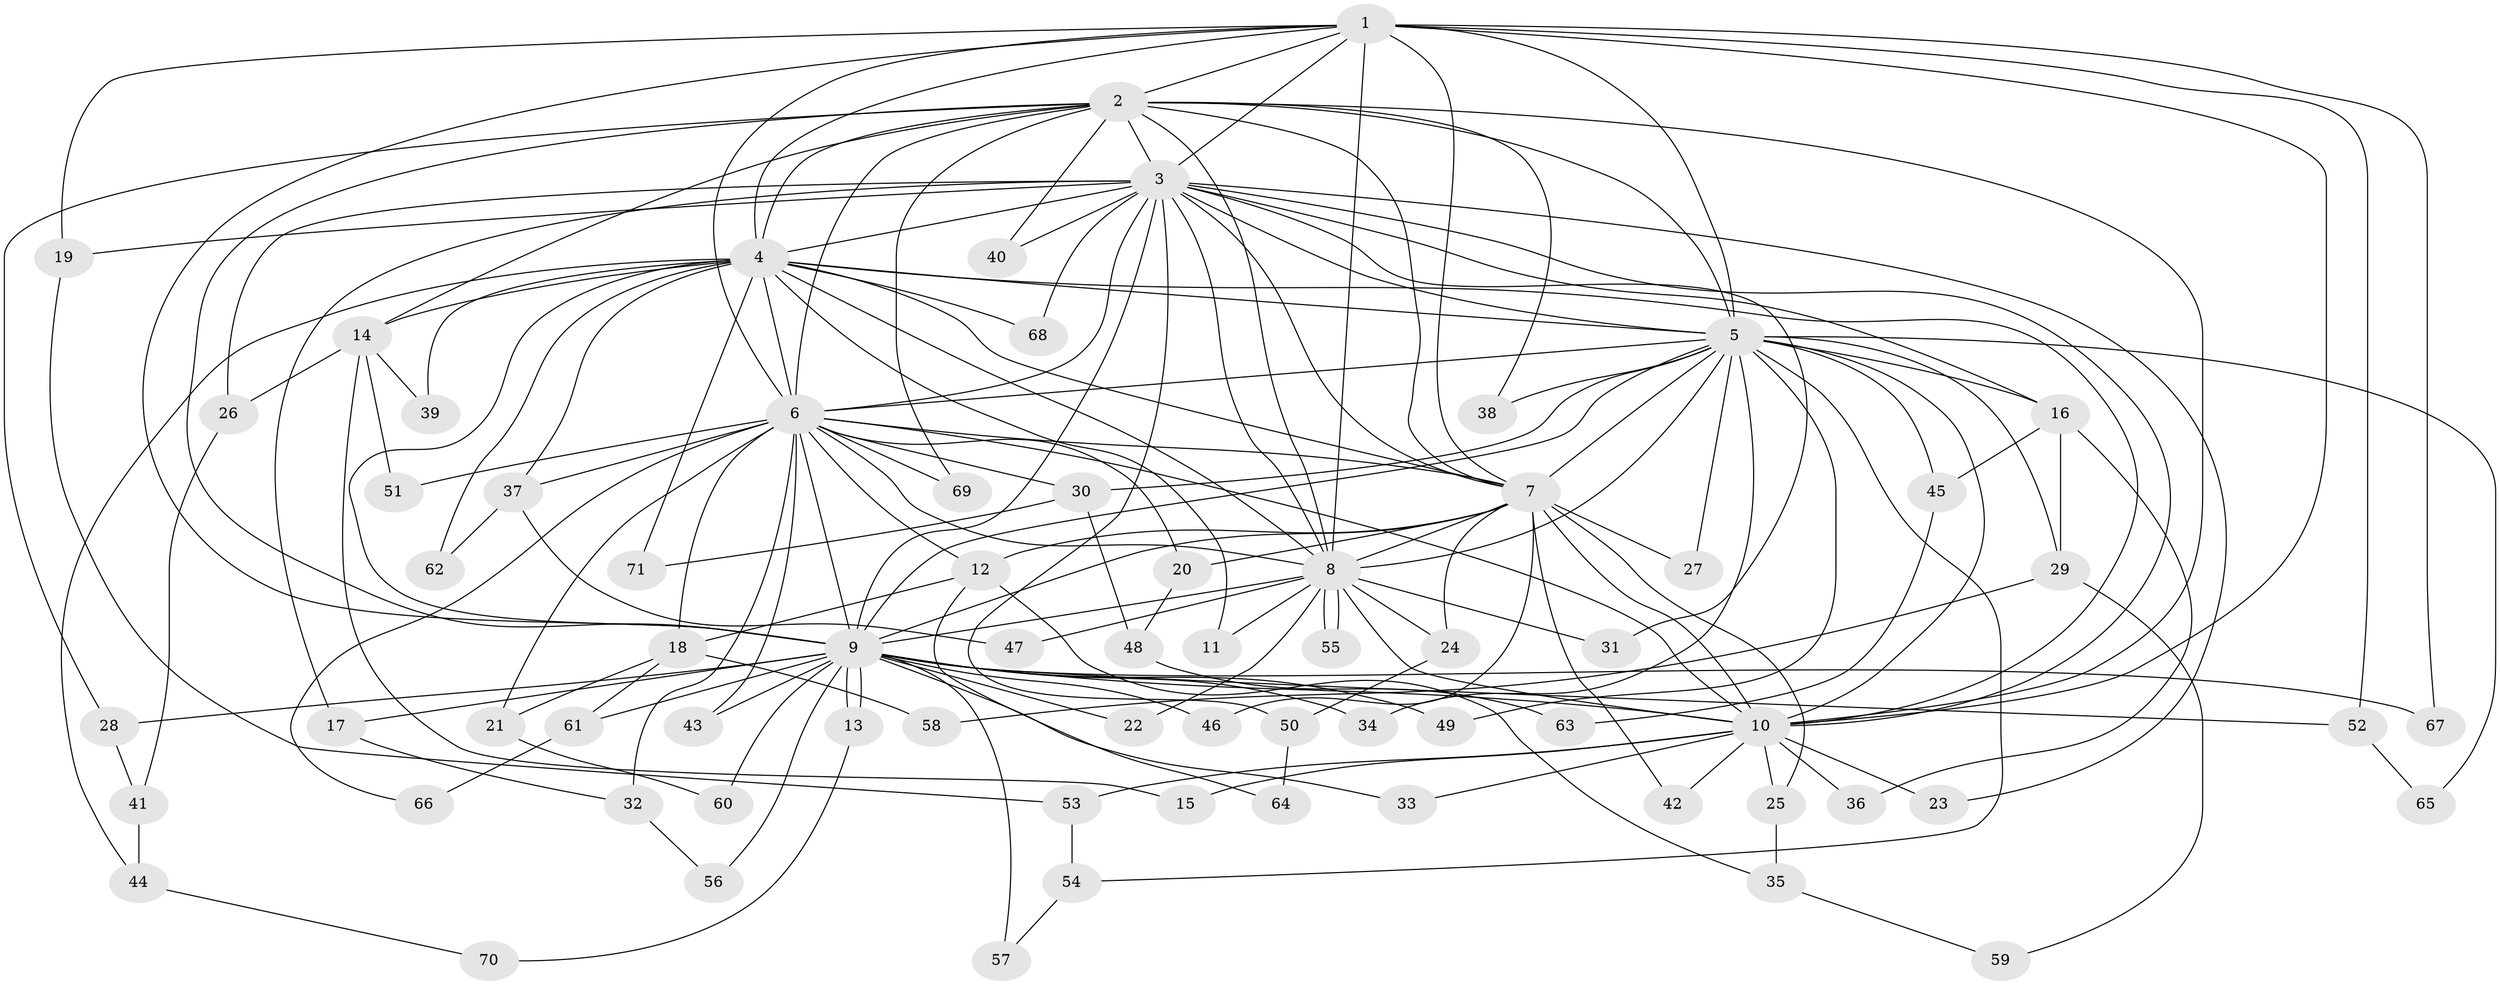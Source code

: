 // Generated by graph-tools (version 1.1) at 2025/01/03/09/25 03:01:30]
// undirected, 71 vertices, 167 edges
graph export_dot {
graph [start="1"]
  node [color=gray90,style=filled];
  1;
  2;
  3;
  4;
  5;
  6;
  7;
  8;
  9;
  10;
  11;
  12;
  13;
  14;
  15;
  16;
  17;
  18;
  19;
  20;
  21;
  22;
  23;
  24;
  25;
  26;
  27;
  28;
  29;
  30;
  31;
  32;
  33;
  34;
  35;
  36;
  37;
  38;
  39;
  40;
  41;
  42;
  43;
  44;
  45;
  46;
  47;
  48;
  49;
  50;
  51;
  52;
  53;
  54;
  55;
  56;
  57;
  58;
  59;
  60;
  61;
  62;
  63;
  64;
  65;
  66;
  67;
  68;
  69;
  70;
  71;
  1 -- 2;
  1 -- 3;
  1 -- 4;
  1 -- 5;
  1 -- 6;
  1 -- 7;
  1 -- 8;
  1 -- 9;
  1 -- 10;
  1 -- 19;
  1 -- 52;
  1 -- 67;
  2 -- 3;
  2 -- 4;
  2 -- 5;
  2 -- 6;
  2 -- 7;
  2 -- 8;
  2 -- 9;
  2 -- 10;
  2 -- 14;
  2 -- 28;
  2 -- 38;
  2 -- 40;
  2 -- 69;
  3 -- 4;
  3 -- 5;
  3 -- 6;
  3 -- 7;
  3 -- 8;
  3 -- 9;
  3 -- 10;
  3 -- 16;
  3 -- 17;
  3 -- 19;
  3 -- 23;
  3 -- 26;
  3 -- 31;
  3 -- 40;
  3 -- 50;
  3 -- 68;
  4 -- 5;
  4 -- 6;
  4 -- 7;
  4 -- 8;
  4 -- 9;
  4 -- 10;
  4 -- 11;
  4 -- 14;
  4 -- 37;
  4 -- 39;
  4 -- 44;
  4 -- 62;
  4 -- 68;
  4 -- 71;
  5 -- 6;
  5 -- 7;
  5 -- 8;
  5 -- 9;
  5 -- 10;
  5 -- 16;
  5 -- 27;
  5 -- 29;
  5 -- 30;
  5 -- 34;
  5 -- 38;
  5 -- 45;
  5 -- 49;
  5 -- 54;
  5 -- 65;
  6 -- 7;
  6 -- 8;
  6 -- 9;
  6 -- 10;
  6 -- 12;
  6 -- 18;
  6 -- 20;
  6 -- 21;
  6 -- 30;
  6 -- 32;
  6 -- 37;
  6 -- 43;
  6 -- 51;
  6 -- 66;
  6 -- 69;
  7 -- 8;
  7 -- 9;
  7 -- 10;
  7 -- 12;
  7 -- 20;
  7 -- 24;
  7 -- 25;
  7 -- 27;
  7 -- 42;
  7 -- 46;
  8 -- 9;
  8 -- 10;
  8 -- 11;
  8 -- 22;
  8 -- 24;
  8 -- 31;
  8 -- 47;
  8 -- 55;
  8 -- 55;
  9 -- 10;
  9 -- 13;
  9 -- 13;
  9 -- 17;
  9 -- 22;
  9 -- 28;
  9 -- 33;
  9 -- 34;
  9 -- 43;
  9 -- 46;
  9 -- 49;
  9 -- 52;
  9 -- 56;
  9 -- 57;
  9 -- 60;
  9 -- 61;
  9 -- 67;
  10 -- 15;
  10 -- 23;
  10 -- 25;
  10 -- 33;
  10 -- 36;
  10 -- 42;
  10 -- 53;
  12 -- 18;
  12 -- 35;
  12 -- 64;
  13 -- 70;
  14 -- 15;
  14 -- 26;
  14 -- 39;
  14 -- 51;
  16 -- 29;
  16 -- 36;
  16 -- 45;
  17 -- 32;
  18 -- 21;
  18 -- 58;
  18 -- 61;
  19 -- 53;
  20 -- 48;
  21 -- 60;
  24 -- 50;
  25 -- 35;
  26 -- 41;
  28 -- 41;
  29 -- 58;
  29 -- 59;
  30 -- 48;
  30 -- 71;
  32 -- 56;
  35 -- 59;
  37 -- 47;
  37 -- 62;
  41 -- 44;
  44 -- 70;
  45 -- 63;
  48 -- 63;
  50 -- 64;
  52 -- 65;
  53 -- 54;
  54 -- 57;
  61 -- 66;
}
